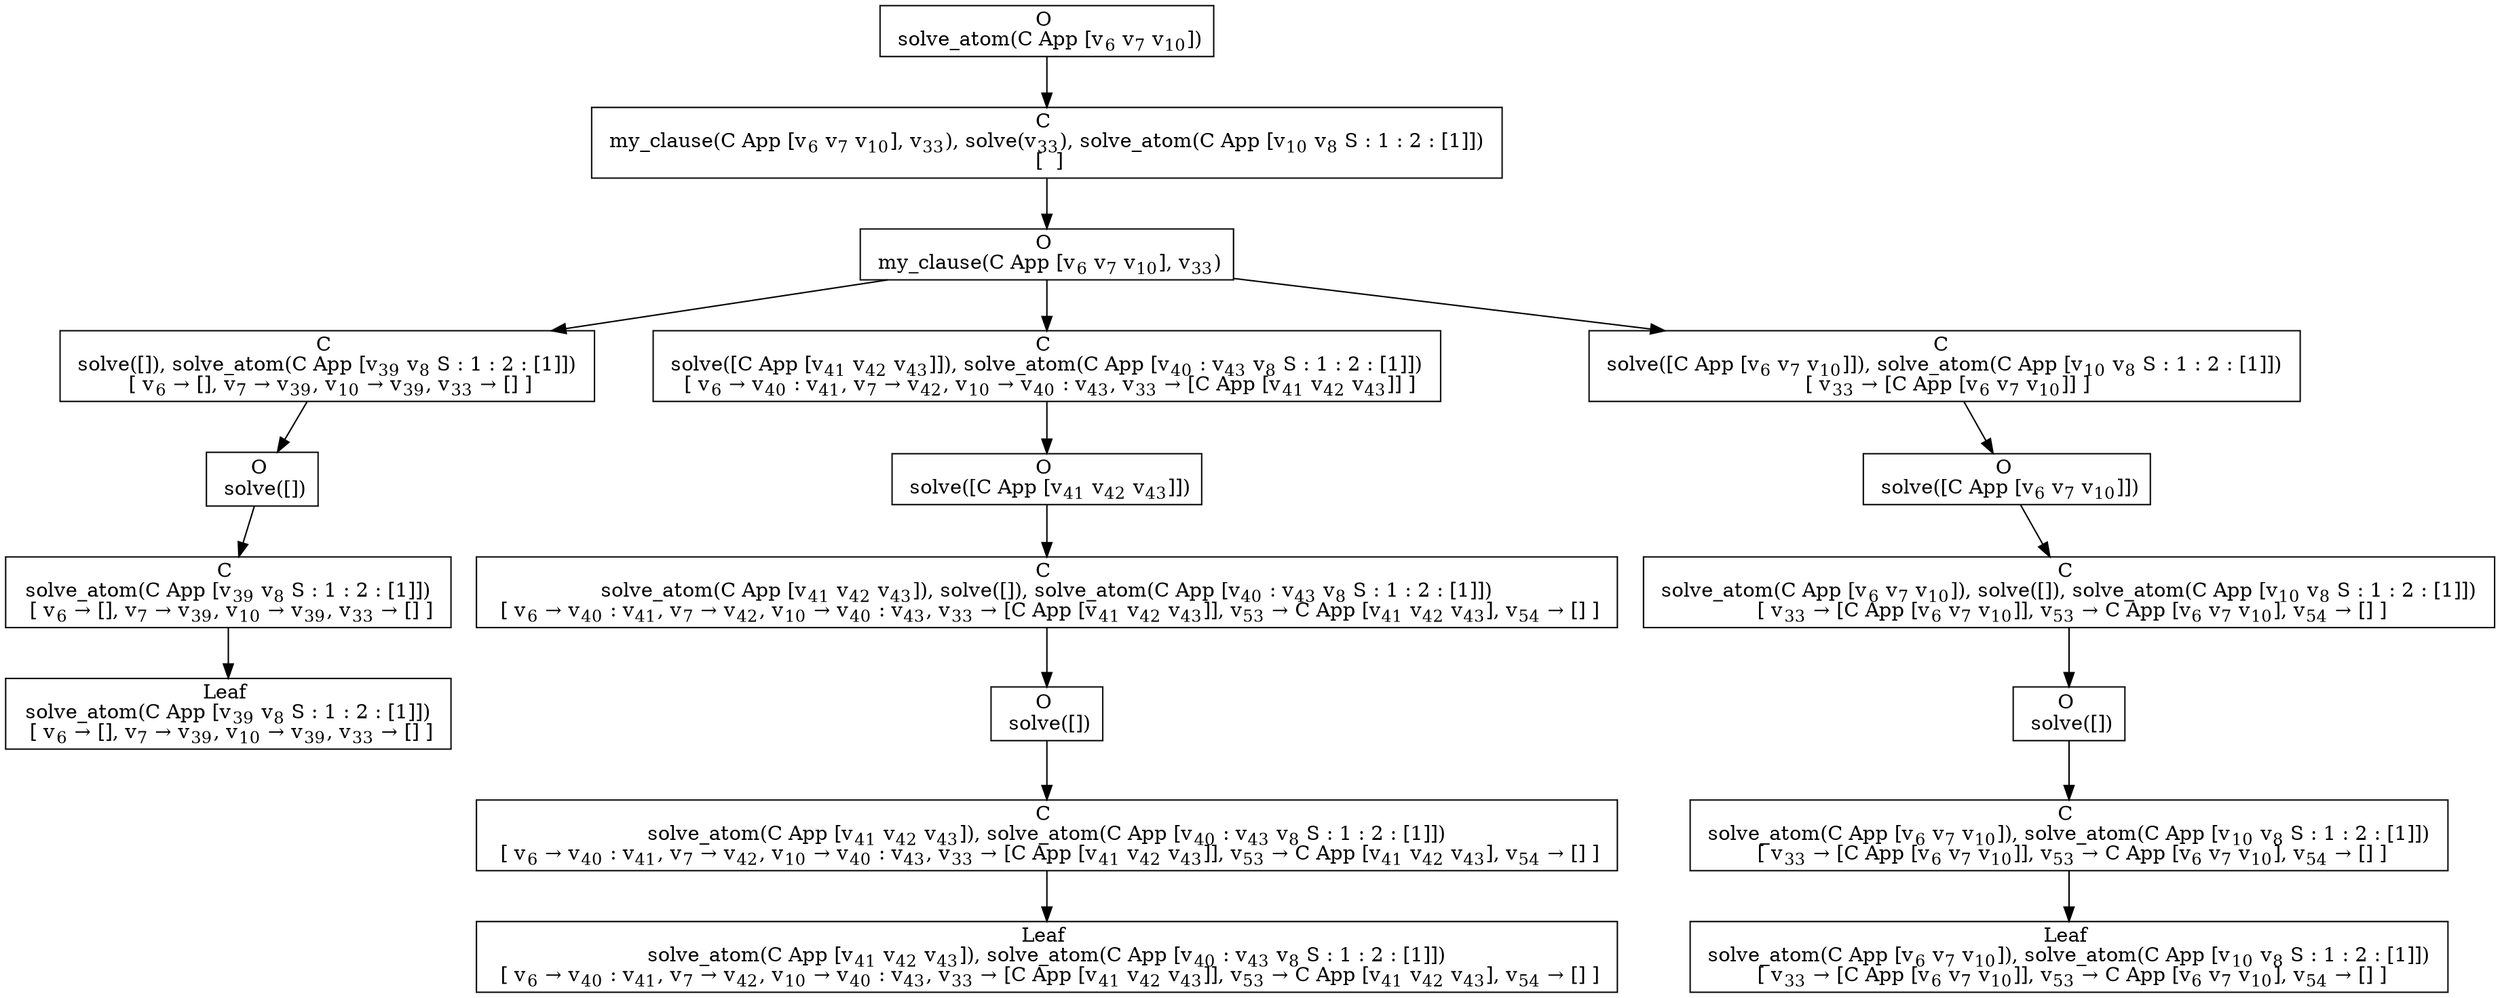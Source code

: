digraph {
    graph [rankdir=TB
          ,bgcolor=transparent];
    node [shape=box
         ,fillcolor=white
         ,style=filled];
    0 [label=<O <BR/> solve_atom(C App [v<SUB>6</SUB> v<SUB>7</SUB> v<SUB>10</SUB>])>];
    1 [label=<C <BR/> my_clause(C App [v<SUB>6</SUB> v<SUB>7</SUB> v<SUB>10</SUB>], v<SUB>33</SUB>), solve(v<SUB>33</SUB>), solve_atom(C App [v<SUB>10</SUB> v<SUB>8</SUB> S : 1 : 2 : [1]]) <BR/>  [  ] >];
    2 [label=<O <BR/> my_clause(C App [v<SUB>6</SUB> v<SUB>7</SUB> v<SUB>10</SUB>], v<SUB>33</SUB>)>];
    3 [label=<C <BR/> solve([]), solve_atom(C App [v<SUB>39</SUB> v<SUB>8</SUB> S : 1 : 2 : [1]]) <BR/>  [ v<SUB>6</SUB> &rarr; [], v<SUB>7</SUB> &rarr; v<SUB>39</SUB>, v<SUB>10</SUB> &rarr; v<SUB>39</SUB>, v<SUB>33</SUB> &rarr; [] ] >];
    4 [label=<C <BR/> solve([C App [v<SUB>41</SUB> v<SUB>42</SUB> v<SUB>43</SUB>]]), solve_atom(C App [v<SUB>40</SUB> : v<SUB>43</SUB> v<SUB>8</SUB> S : 1 : 2 : [1]]) <BR/>  [ v<SUB>6</SUB> &rarr; v<SUB>40</SUB> : v<SUB>41</SUB>, v<SUB>7</SUB> &rarr; v<SUB>42</SUB>, v<SUB>10</SUB> &rarr; v<SUB>40</SUB> : v<SUB>43</SUB>, v<SUB>33</SUB> &rarr; [C App [v<SUB>41</SUB> v<SUB>42</SUB> v<SUB>43</SUB>]] ] >];
    5 [label=<C <BR/> solve([C App [v<SUB>6</SUB> v<SUB>7</SUB> v<SUB>10</SUB>]]), solve_atom(C App [v<SUB>10</SUB> v<SUB>8</SUB> S : 1 : 2 : [1]]) <BR/>  [ v<SUB>33</SUB> &rarr; [C App [v<SUB>6</SUB> v<SUB>7</SUB> v<SUB>10</SUB>]] ] >];
    6 [label=<O <BR/> solve([])>];
    7 [label=<C <BR/> solve_atom(C App [v<SUB>39</SUB> v<SUB>8</SUB> S : 1 : 2 : [1]]) <BR/>  [ v<SUB>6</SUB> &rarr; [], v<SUB>7</SUB> &rarr; v<SUB>39</SUB>, v<SUB>10</SUB> &rarr; v<SUB>39</SUB>, v<SUB>33</SUB> &rarr; [] ] >];
    8 [label=<Leaf <BR/> solve_atom(C App [v<SUB>39</SUB> v<SUB>8</SUB> S : 1 : 2 : [1]]) <BR/>  [ v<SUB>6</SUB> &rarr; [], v<SUB>7</SUB> &rarr; v<SUB>39</SUB>, v<SUB>10</SUB> &rarr; v<SUB>39</SUB>, v<SUB>33</SUB> &rarr; [] ] >];
    9 [label=<O <BR/> solve([C App [v<SUB>41</SUB> v<SUB>42</SUB> v<SUB>43</SUB>]])>];
    10 [label=<C <BR/> solve_atom(C App [v<SUB>41</SUB> v<SUB>42</SUB> v<SUB>43</SUB>]), solve([]), solve_atom(C App [v<SUB>40</SUB> : v<SUB>43</SUB> v<SUB>8</SUB> S : 1 : 2 : [1]]) <BR/>  [ v<SUB>6</SUB> &rarr; v<SUB>40</SUB> : v<SUB>41</SUB>, v<SUB>7</SUB> &rarr; v<SUB>42</SUB>, v<SUB>10</SUB> &rarr; v<SUB>40</SUB> : v<SUB>43</SUB>, v<SUB>33</SUB> &rarr; [C App [v<SUB>41</SUB> v<SUB>42</SUB> v<SUB>43</SUB>]], v<SUB>53</SUB> &rarr; C App [v<SUB>41</SUB> v<SUB>42</SUB> v<SUB>43</SUB>], v<SUB>54</SUB> &rarr; [] ] >];
    11 [label=<O <BR/> solve([])>];
    12 [label=<C <BR/> solve_atom(C App [v<SUB>41</SUB> v<SUB>42</SUB> v<SUB>43</SUB>]), solve_atom(C App [v<SUB>40</SUB> : v<SUB>43</SUB> v<SUB>8</SUB> S : 1 : 2 : [1]]) <BR/>  [ v<SUB>6</SUB> &rarr; v<SUB>40</SUB> : v<SUB>41</SUB>, v<SUB>7</SUB> &rarr; v<SUB>42</SUB>, v<SUB>10</SUB> &rarr; v<SUB>40</SUB> : v<SUB>43</SUB>, v<SUB>33</SUB> &rarr; [C App [v<SUB>41</SUB> v<SUB>42</SUB> v<SUB>43</SUB>]], v<SUB>53</SUB> &rarr; C App [v<SUB>41</SUB> v<SUB>42</SUB> v<SUB>43</SUB>], v<SUB>54</SUB> &rarr; [] ] >];
    13 [label=<Leaf <BR/> solve_atom(C App [v<SUB>41</SUB> v<SUB>42</SUB> v<SUB>43</SUB>]), solve_atom(C App [v<SUB>40</SUB> : v<SUB>43</SUB> v<SUB>8</SUB> S : 1 : 2 : [1]]) <BR/>  [ v<SUB>6</SUB> &rarr; v<SUB>40</SUB> : v<SUB>41</SUB>, v<SUB>7</SUB> &rarr; v<SUB>42</SUB>, v<SUB>10</SUB> &rarr; v<SUB>40</SUB> : v<SUB>43</SUB>, v<SUB>33</SUB> &rarr; [C App [v<SUB>41</SUB> v<SUB>42</SUB> v<SUB>43</SUB>]], v<SUB>53</SUB> &rarr; C App [v<SUB>41</SUB> v<SUB>42</SUB> v<SUB>43</SUB>], v<SUB>54</SUB> &rarr; [] ] >];
    14 [label=<O <BR/> solve([C App [v<SUB>6</SUB> v<SUB>7</SUB> v<SUB>10</SUB>]])>];
    15 [label=<C <BR/> solve_atom(C App [v<SUB>6</SUB> v<SUB>7</SUB> v<SUB>10</SUB>]), solve([]), solve_atom(C App [v<SUB>10</SUB> v<SUB>8</SUB> S : 1 : 2 : [1]]) <BR/>  [ v<SUB>33</SUB> &rarr; [C App [v<SUB>6</SUB> v<SUB>7</SUB> v<SUB>10</SUB>]], v<SUB>53</SUB> &rarr; C App [v<SUB>6</SUB> v<SUB>7</SUB> v<SUB>10</SUB>], v<SUB>54</SUB> &rarr; [] ] >];
    16 [label=<O <BR/> solve([])>];
    17 [label=<C <BR/> solve_atom(C App [v<SUB>6</SUB> v<SUB>7</SUB> v<SUB>10</SUB>]), solve_atom(C App [v<SUB>10</SUB> v<SUB>8</SUB> S : 1 : 2 : [1]]) <BR/>  [ v<SUB>33</SUB> &rarr; [C App [v<SUB>6</SUB> v<SUB>7</SUB> v<SUB>10</SUB>]], v<SUB>53</SUB> &rarr; C App [v<SUB>6</SUB> v<SUB>7</SUB> v<SUB>10</SUB>], v<SUB>54</SUB> &rarr; [] ] >];
    18 [label=<Leaf <BR/> solve_atom(C App [v<SUB>6</SUB> v<SUB>7</SUB> v<SUB>10</SUB>]), solve_atom(C App [v<SUB>10</SUB> v<SUB>8</SUB> S : 1 : 2 : [1]]) <BR/>  [ v<SUB>33</SUB> &rarr; [C App [v<SUB>6</SUB> v<SUB>7</SUB> v<SUB>10</SUB>]], v<SUB>53</SUB> &rarr; C App [v<SUB>6</SUB> v<SUB>7</SUB> v<SUB>10</SUB>], v<SUB>54</SUB> &rarr; [] ] >];
    0 -> 1 [label=""];
    1 -> 2 [label=""];
    2 -> 3 [label=""];
    2 -> 4 [label=""];
    2 -> 5 [label=""];
    3 -> 6 [label=""];
    4 -> 9 [label=""];
    5 -> 14 [label=""];
    6 -> 7 [label=""];
    7 -> 8 [label=""];
    9 -> 10 [label=""];
    10 -> 11 [label=""];
    11 -> 12 [label=""];
    12 -> 13 [label=""];
    14 -> 15 [label=""];
    15 -> 16 [label=""];
    16 -> 17 [label=""];
    17 -> 18 [label=""];
}